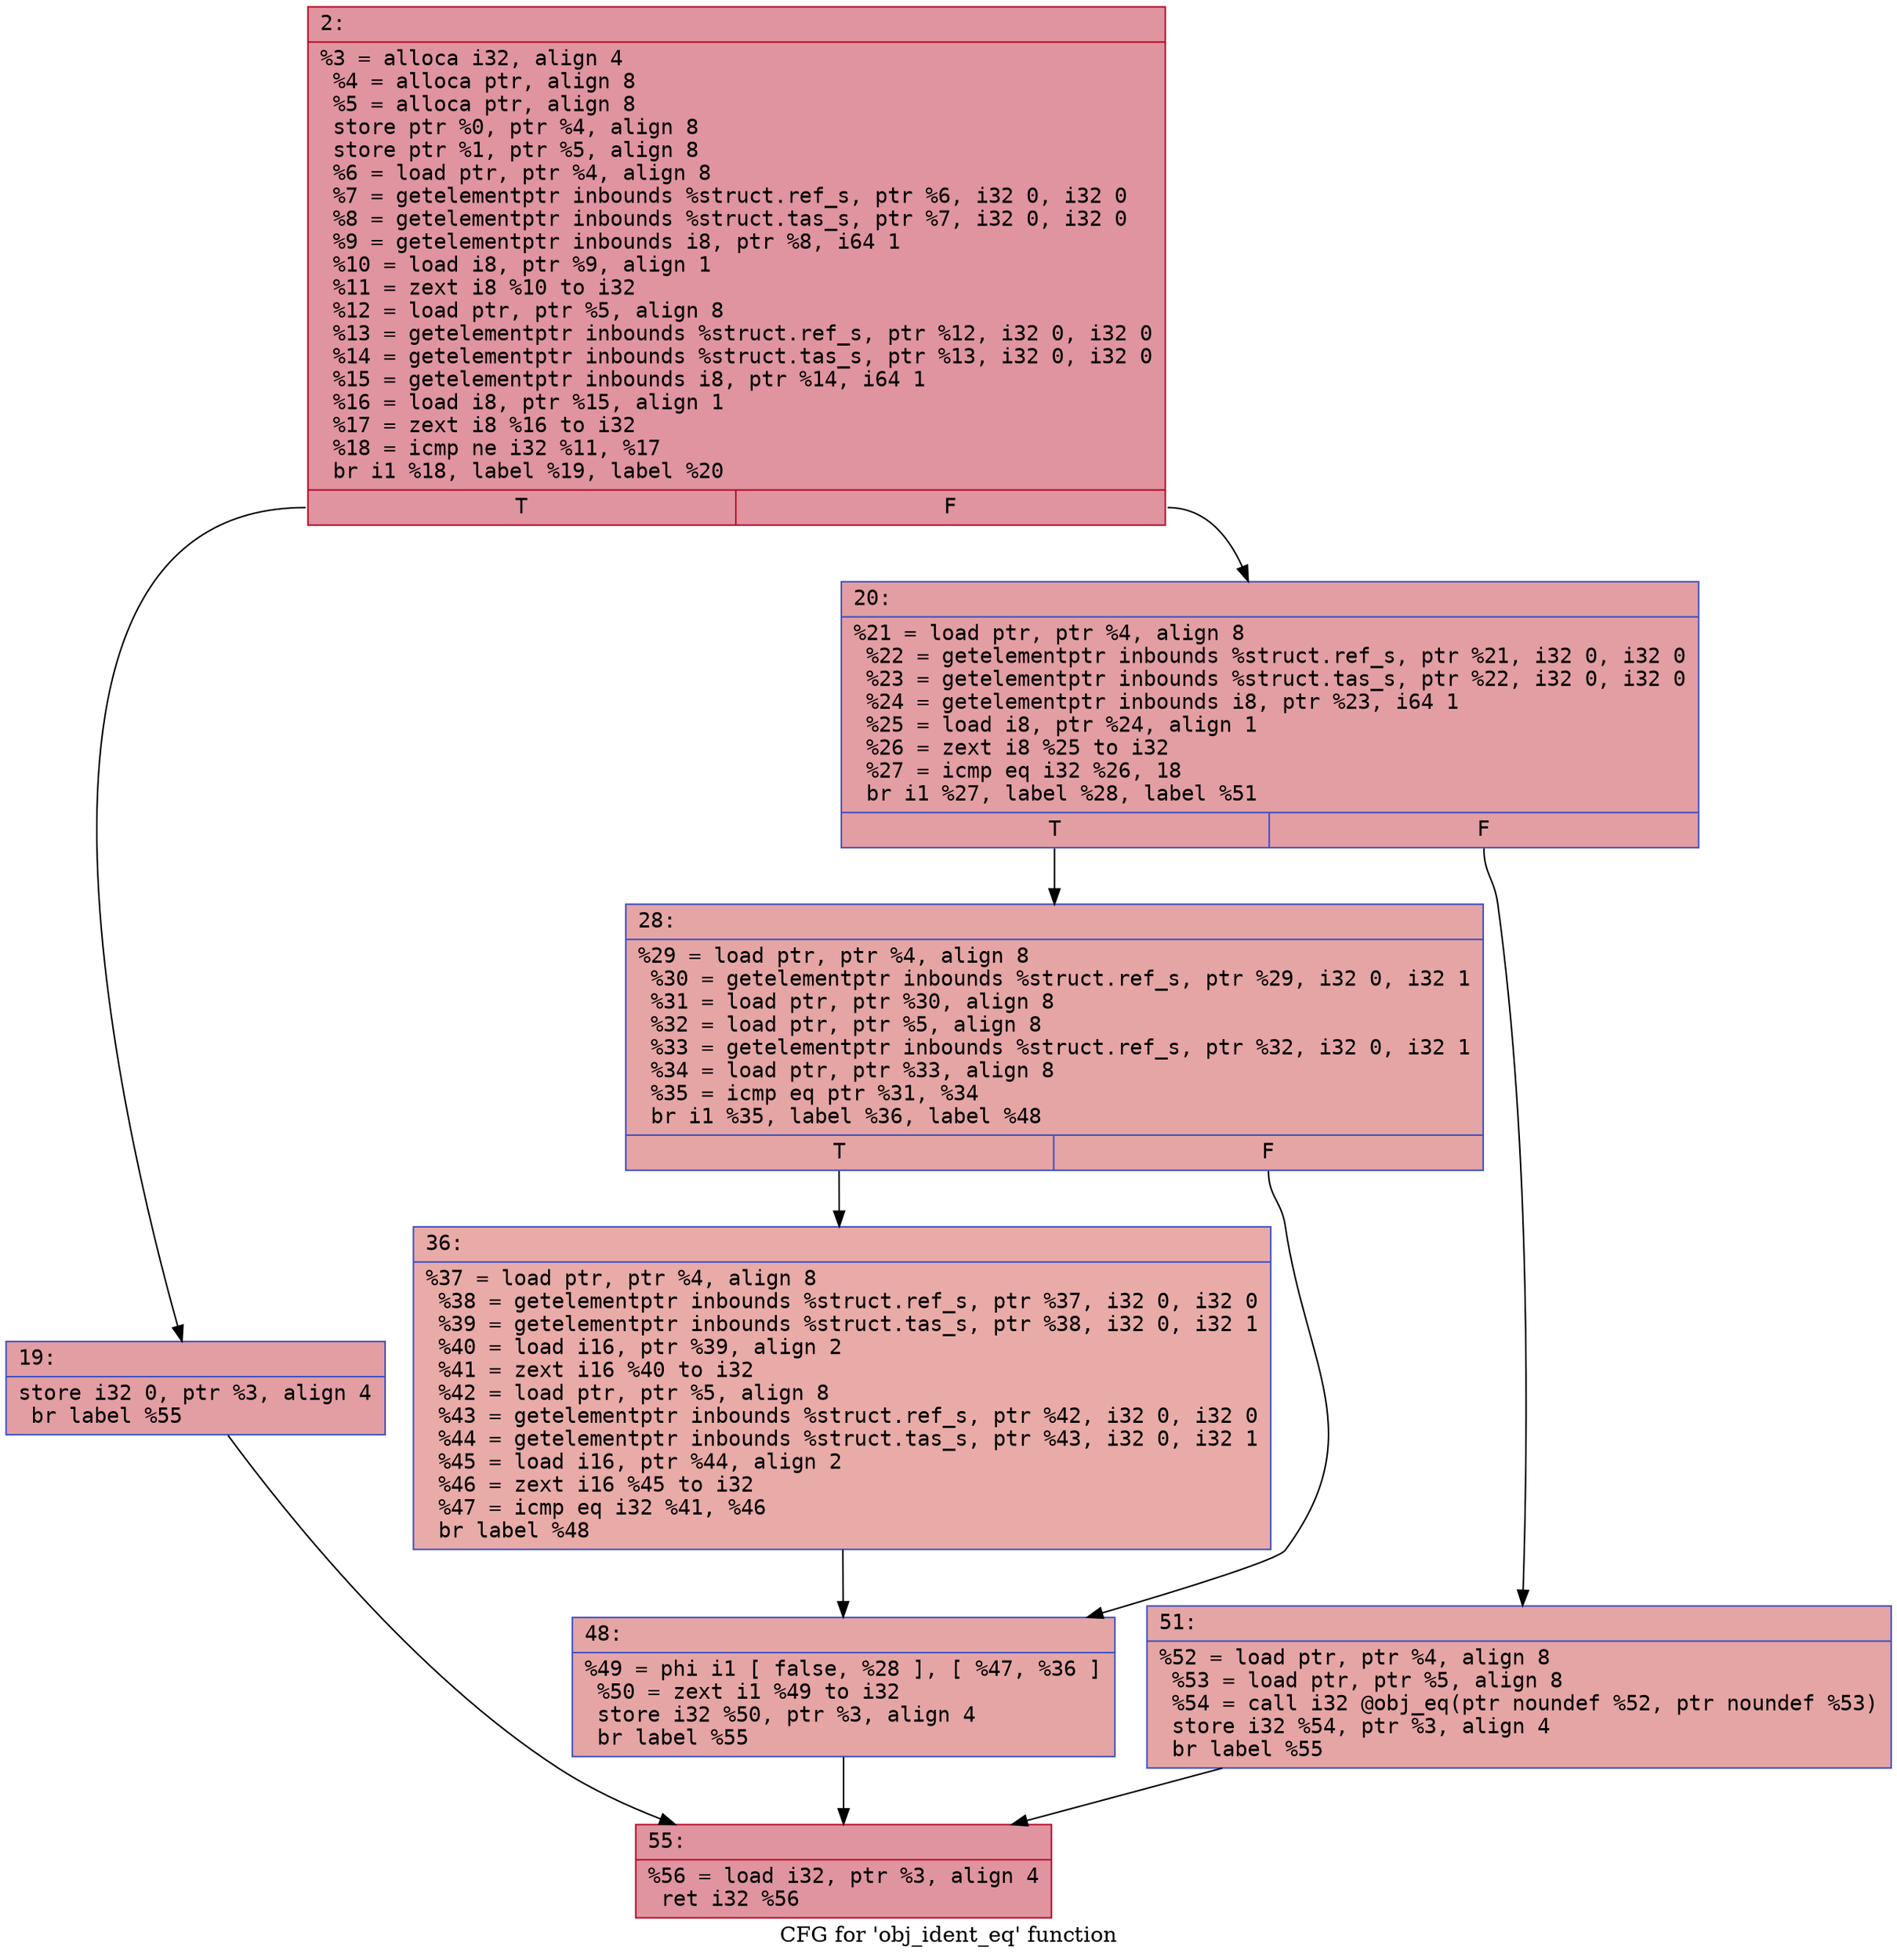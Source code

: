 digraph "CFG for 'obj_ident_eq' function" {
	label="CFG for 'obj_ident_eq' function";

	Node0x6000035949b0 [shape=record,color="#b70d28ff", style=filled, fillcolor="#b70d2870" fontname="Courier",label="{2:\l|  %3 = alloca i32, align 4\l  %4 = alloca ptr, align 8\l  %5 = alloca ptr, align 8\l  store ptr %0, ptr %4, align 8\l  store ptr %1, ptr %5, align 8\l  %6 = load ptr, ptr %4, align 8\l  %7 = getelementptr inbounds %struct.ref_s, ptr %6, i32 0, i32 0\l  %8 = getelementptr inbounds %struct.tas_s, ptr %7, i32 0, i32 0\l  %9 = getelementptr inbounds i8, ptr %8, i64 1\l  %10 = load i8, ptr %9, align 1\l  %11 = zext i8 %10 to i32\l  %12 = load ptr, ptr %5, align 8\l  %13 = getelementptr inbounds %struct.ref_s, ptr %12, i32 0, i32 0\l  %14 = getelementptr inbounds %struct.tas_s, ptr %13, i32 0, i32 0\l  %15 = getelementptr inbounds i8, ptr %14, i64 1\l  %16 = load i8, ptr %15, align 1\l  %17 = zext i8 %16 to i32\l  %18 = icmp ne i32 %11, %17\l  br i1 %18, label %19, label %20\l|{<s0>T|<s1>F}}"];
	Node0x6000035949b0:s0 -> Node0x600003594a00[tooltip="2 -> 19\nProbability 50.00%" ];
	Node0x6000035949b0:s1 -> Node0x600003594a50[tooltip="2 -> 20\nProbability 50.00%" ];
	Node0x600003594a00 [shape=record,color="#3d50c3ff", style=filled, fillcolor="#be242e70" fontname="Courier",label="{19:\l|  store i32 0, ptr %3, align 4\l  br label %55\l}"];
	Node0x600003594a00 -> Node0x600003594be0[tooltip="19 -> 55\nProbability 100.00%" ];
	Node0x600003594a50 [shape=record,color="#3d50c3ff", style=filled, fillcolor="#be242e70" fontname="Courier",label="{20:\l|  %21 = load ptr, ptr %4, align 8\l  %22 = getelementptr inbounds %struct.ref_s, ptr %21, i32 0, i32 0\l  %23 = getelementptr inbounds %struct.tas_s, ptr %22, i32 0, i32 0\l  %24 = getelementptr inbounds i8, ptr %23, i64 1\l  %25 = load i8, ptr %24, align 1\l  %26 = zext i8 %25 to i32\l  %27 = icmp eq i32 %26, 18\l  br i1 %27, label %28, label %51\l|{<s0>T|<s1>F}}"];
	Node0x600003594a50:s0 -> Node0x600003594aa0[tooltip="20 -> 28\nProbability 50.00%" ];
	Node0x600003594a50:s1 -> Node0x600003594b90[tooltip="20 -> 51\nProbability 50.00%" ];
	Node0x600003594aa0 [shape=record,color="#3d50c3ff", style=filled, fillcolor="#c5333470" fontname="Courier",label="{28:\l|  %29 = load ptr, ptr %4, align 8\l  %30 = getelementptr inbounds %struct.ref_s, ptr %29, i32 0, i32 1\l  %31 = load ptr, ptr %30, align 8\l  %32 = load ptr, ptr %5, align 8\l  %33 = getelementptr inbounds %struct.ref_s, ptr %32, i32 0, i32 1\l  %34 = load ptr, ptr %33, align 8\l  %35 = icmp eq ptr %31, %34\l  br i1 %35, label %36, label %48\l|{<s0>T|<s1>F}}"];
	Node0x600003594aa0:s0 -> Node0x600003594af0[tooltip="28 -> 36\nProbability 37.50%" ];
	Node0x600003594aa0:s1 -> Node0x600003594b40[tooltip="28 -> 48\nProbability 62.50%" ];
	Node0x600003594af0 [shape=record,color="#3d50c3ff", style=filled, fillcolor="#cc403a70" fontname="Courier",label="{36:\l|  %37 = load ptr, ptr %4, align 8\l  %38 = getelementptr inbounds %struct.ref_s, ptr %37, i32 0, i32 0\l  %39 = getelementptr inbounds %struct.tas_s, ptr %38, i32 0, i32 1\l  %40 = load i16, ptr %39, align 2\l  %41 = zext i16 %40 to i32\l  %42 = load ptr, ptr %5, align 8\l  %43 = getelementptr inbounds %struct.ref_s, ptr %42, i32 0, i32 0\l  %44 = getelementptr inbounds %struct.tas_s, ptr %43, i32 0, i32 1\l  %45 = load i16, ptr %44, align 2\l  %46 = zext i16 %45 to i32\l  %47 = icmp eq i32 %41, %46\l  br label %48\l}"];
	Node0x600003594af0 -> Node0x600003594b40[tooltip="36 -> 48\nProbability 100.00%" ];
	Node0x600003594b40 [shape=record,color="#3d50c3ff", style=filled, fillcolor="#c5333470" fontname="Courier",label="{48:\l|  %49 = phi i1 [ false, %28 ], [ %47, %36 ]\l  %50 = zext i1 %49 to i32\l  store i32 %50, ptr %3, align 4\l  br label %55\l}"];
	Node0x600003594b40 -> Node0x600003594be0[tooltip="48 -> 55\nProbability 100.00%" ];
	Node0x600003594b90 [shape=record,color="#3d50c3ff", style=filled, fillcolor="#c5333470" fontname="Courier",label="{51:\l|  %52 = load ptr, ptr %4, align 8\l  %53 = load ptr, ptr %5, align 8\l  %54 = call i32 @obj_eq(ptr noundef %52, ptr noundef %53)\l  store i32 %54, ptr %3, align 4\l  br label %55\l}"];
	Node0x600003594b90 -> Node0x600003594be0[tooltip="51 -> 55\nProbability 100.00%" ];
	Node0x600003594be0 [shape=record,color="#b70d28ff", style=filled, fillcolor="#b70d2870" fontname="Courier",label="{55:\l|  %56 = load i32, ptr %3, align 4\l  ret i32 %56\l}"];
}
